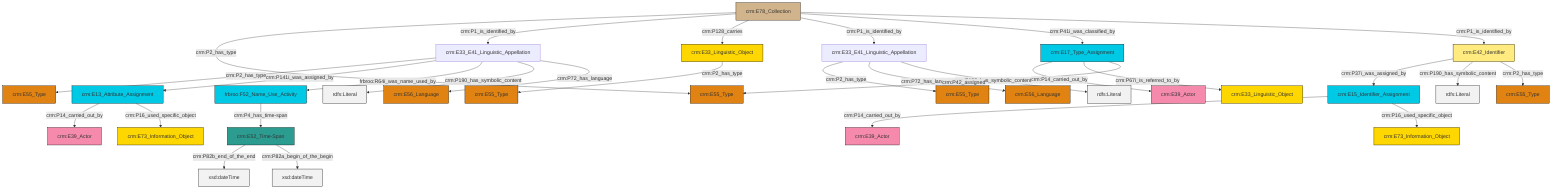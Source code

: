 graph TD
classDef Literal fill:#f2f2f2,stroke:#000000;
classDef CRM_Entity fill:#FFFFFF,stroke:#000000;
classDef Temporal_Entity fill:#00C9E6, stroke:#000000;
classDef Type fill:#E18312, stroke:#000000;
classDef Time-Span fill:#2C9C91, stroke:#000000;
classDef Appellation fill:#FFEB7F, stroke:#000000;
classDef Place fill:#008836, stroke:#000000;
classDef Persistent_Item fill:#B266B2, stroke:#000000;
classDef Conceptual_Object fill:#FFD700, stroke:#000000;
classDef Physical_Thing fill:#D2B48C, stroke:#000000;
classDef Actor fill:#f58aad, stroke:#000000;
classDef PC_Classes fill:#4ce600, stroke:#000000;
classDef Multi fill:#cccccc,stroke:#000000;

0["crm:E42_Identifier"]:::Appellation -->|crm:P37i_was_assigned_by| 1["crm:E15_Identifier_Assignment"]:::Temporal_Entity
2["crm:E33_Linguistic_Object"]:::Conceptual_Object -->|crm:P2_has_type| 3["crm:E55_Type"]:::Type
4["crm:E13_Attribute_Assignment"]:::Temporal_Entity -->|crm:P14_carried_out_by| 5["crm:E39_Actor"]:::Actor
6["crm:E33_E41_Linguistic_Appellation"]:::Default -->|crm:P2_has_type| 7["crm:E55_Type"]:::Type
8["crm:E33_E41_Linguistic_Appellation"]:::Default -->|crm:P2_has_type| 9["crm:E55_Type"]:::Type
10["crm:E17_Type_Assignment"]:::Temporal_Entity -->|crm:P14_carried_out_by| 11["crm:E39_Actor"]:::Actor
1["crm:E15_Identifier_Assignment"]:::Temporal_Entity -->|crm:P14_carried_out_by| 12["crm:E39_Actor"]:::Actor
13["crm:E52_Time-Span"]:::Time-Span -->|crm:P82b_end_of_the_end| 14[xsd:dateTime]:::Literal
15["crm:E78_Collection"]:::Physical_Thing -->|crm:P2_has_type| 16["crm:E55_Type"]:::Type
15["crm:E78_Collection"]:::Physical_Thing -->|crm:P1_is_identified_by| 6["crm:E33_E41_Linguistic_Appellation"]:::Default
15["crm:E78_Collection"]:::Physical_Thing -->|crm:P128_carries| 2["crm:E33_Linguistic_Object"]:::Conceptual_Object
15["crm:E78_Collection"]:::Physical_Thing -->|crm:P1_is_identified_by| 8["crm:E33_E41_Linguistic_Appellation"]:::Default
0["crm:E42_Identifier"]:::Appellation -->|crm:P190_has_symbolic_content| 18[rdfs:Literal]:::Literal
10["crm:E17_Type_Assignment"]:::Temporal_Entity -->|crm:P67i_is_referred_to_by| 26["crm:E33_Linguistic_Object"]:::Conceptual_Object
8["crm:E33_E41_Linguistic_Appellation"]:::Default -->|crm:P72_has_language| 27["crm:E56_Language"]:::Type
6["crm:E33_E41_Linguistic_Appellation"]:::Default -->|crm:P141i_was_assigned_by| 4["crm:E13_Attribute_Assignment"]:::Temporal_Entity
0["crm:E42_Identifier"]:::Appellation -->|crm:P2_has_type| 35["crm:E55_Type"]:::Type
1["crm:E15_Identifier_Assignment"]:::Temporal_Entity -->|crm:P16_used_specific_object| 36["crm:E73_Information_Object"]:::Conceptual_Object
8["crm:E33_E41_Linguistic_Appellation"]:::Default -->|crm:P190_has_symbolic_content| 39[rdfs:Literal]:::Literal
6["crm:E33_E41_Linguistic_Appellation"]:::Default -->|frbroo:R64i_was_name_used_by| 23["frbroo:F52_Name_Use_Activity"]:::Temporal_Entity
6["crm:E33_E41_Linguistic_Appellation"]:::Default -->|crm:P190_has_symbolic_content| 40[rdfs:Literal]:::Literal
15["crm:E78_Collection"]:::Physical_Thing -->|crm:P41i_was_classified_by| 10["crm:E17_Type_Assignment"]:::Temporal_Entity
10["crm:E17_Type_Assignment"]:::Temporal_Entity -->|crm:P42_assigned| 16["crm:E55_Type"]:::Type
4["crm:E13_Attribute_Assignment"]:::Temporal_Entity -->|crm:P16_used_specific_object| 43["crm:E73_Information_Object"]:::Conceptual_Object
6["crm:E33_E41_Linguistic_Appellation"]:::Default -->|crm:P72_has_language| 19["crm:E56_Language"]:::Type
23["frbroo:F52_Name_Use_Activity"]:::Temporal_Entity -->|crm:P4_has_time-span| 13["crm:E52_Time-Span"]:::Time-Span
15["crm:E78_Collection"]:::Physical_Thing -->|crm:P1_is_identified_by| 0["crm:E42_Identifier"]:::Appellation
13["crm:E52_Time-Span"]:::Time-Span -->|crm:P82a_begin_of_the_begin| 51[xsd:dateTime]:::Literal